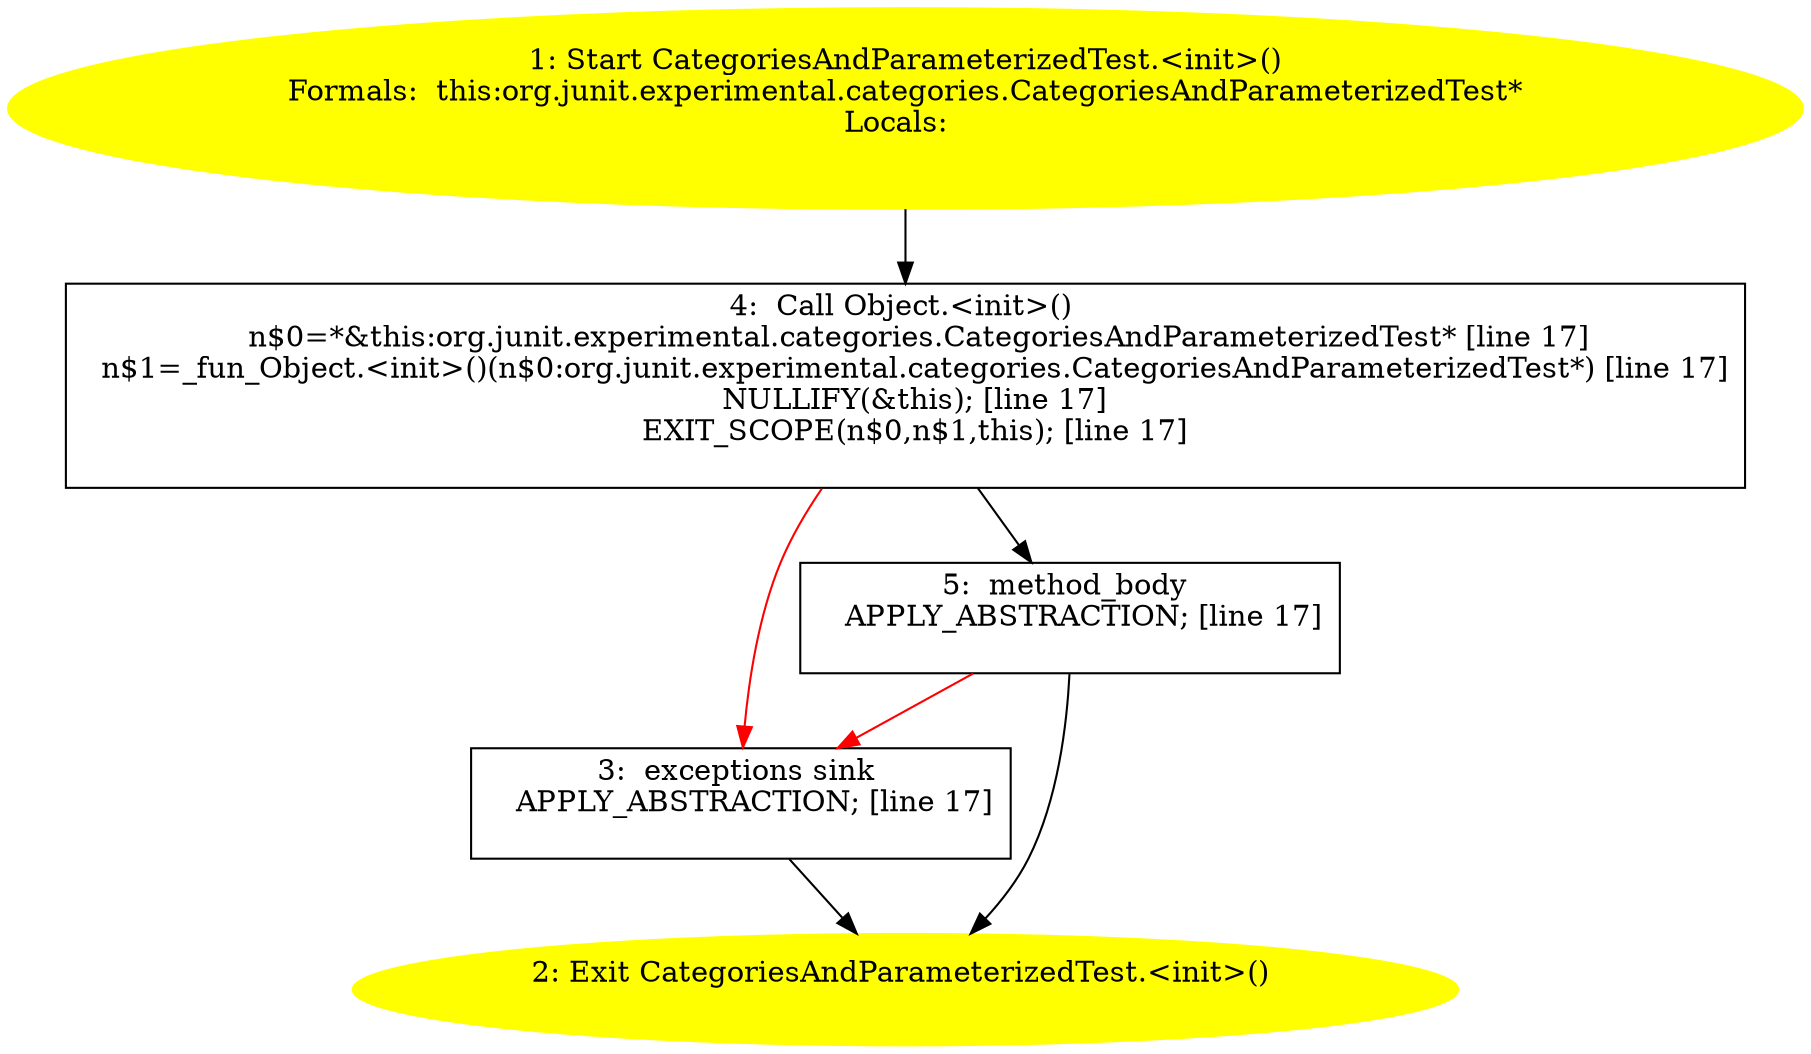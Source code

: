 /* @generated */
digraph cfg {
"org.junit.experimental.categories.CategoriesAndParameterizedTest.<init>().955f10be14b967c0f627a94a7341ea0f_1" [label="1: Start CategoriesAndParameterizedTest.<init>()\nFormals:  this:org.junit.experimental.categories.CategoriesAndParameterizedTest*\nLocals:  \n  " color=yellow style=filled]
	

	 "org.junit.experimental.categories.CategoriesAndParameterizedTest.<init>().955f10be14b967c0f627a94a7341ea0f_1" -> "org.junit.experimental.categories.CategoriesAndParameterizedTest.<init>().955f10be14b967c0f627a94a7341ea0f_4" ;
"org.junit.experimental.categories.CategoriesAndParameterizedTest.<init>().955f10be14b967c0f627a94a7341ea0f_2" [label="2: Exit CategoriesAndParameterizedTest.<init>() \n  " color=yellow style=filled]
	

"org.junit.experimental.categories.CategoriesAndParameterizedTest.<init>().955f10be14b967c0f627a94a7341ea0f_3" [label="3:  exceptions sink \n   APPLY_ABSTRACTION; [line 17]\n " shape="box"]
	

	 "org.junit.experimental.categories.CategoriesAndParameterizedTest.<init>().955f10be14b967c0f627a94a7341ea0f_3" -> "org.junit.experimental.categories.CategoriesAndParameterizedTest.<init>().955f10be14b967c0f627a94a7341ea0f_2" ;
"org.junit.experimental.categories.CategoriesAndParameterizedTest.<init>().955f10be14b967c0f627a94a7341ea0f_4" [label="4:  Call Object.<init>() \n   n$0=*&this:org.junit.experimental.categories.CategoriesAndParameterizedTest* [line 17]\n  n$1=_fun_Object.<init>()(n$0:org.junit.experimental.categories.CategoriesAndParameterizedTest*) [line 17]\n  NULLIFY(&this); [line 17]\n  EXIT_SCOPE(n$0,n$1,this); [line 17]\n " shape="box"]
	

	 "org.junit.experimental.categories.CategoriesAndParameterizedTest.<init>().955f10be14b967c0f627a94a7341ea0f_4" -> "org.junit.experimental.categories.CategoriesAndParameterizedTest.<init>().955f10be14b967c0f627a94a7341ea0f_5" ;
	 "org.junit.experimental.categories.CategoriesAndParameterizedTest.<init>().955f10be14b967c0f627a94a7341ea0f_4" -> "org.junit.experimental.categories.CategoriesAndParameterizedTest.<init>().955f10be14b967c0f627a94a7341ea0f_3" [color="red" ];
"org.junit.experimental.categories.CategoriesAndParameterizedTest.<init>().955f10be14b967c0f627a94a7341ea0f_5" [label="5:  method_body \n   APPLY_ABSTRACTION; [line 17]\n " shape="box"]
	

	 "org.junit.experimental.categories.CategoriesAndParameterizedTest.<init>().955f10be14b967c0f627a94a7341ea0f_5" -> "org.junit.experimental.categories.CategoriesAndParameterizedTest.<init>().955f10be14b967c0f627a94a7341ea0f_2" ;
	 "org.junit.experimental.categories.CategoriesAndParameterizedTest.<init>().955f10be14b967c0f627a94a7341ea0f_5" -> "org.junit.experimental.categories.CategoriesAndParameterizedTest.<init>().955f10be14b967c0f627a94a7341ea0f_3" [color="red" ];
}

